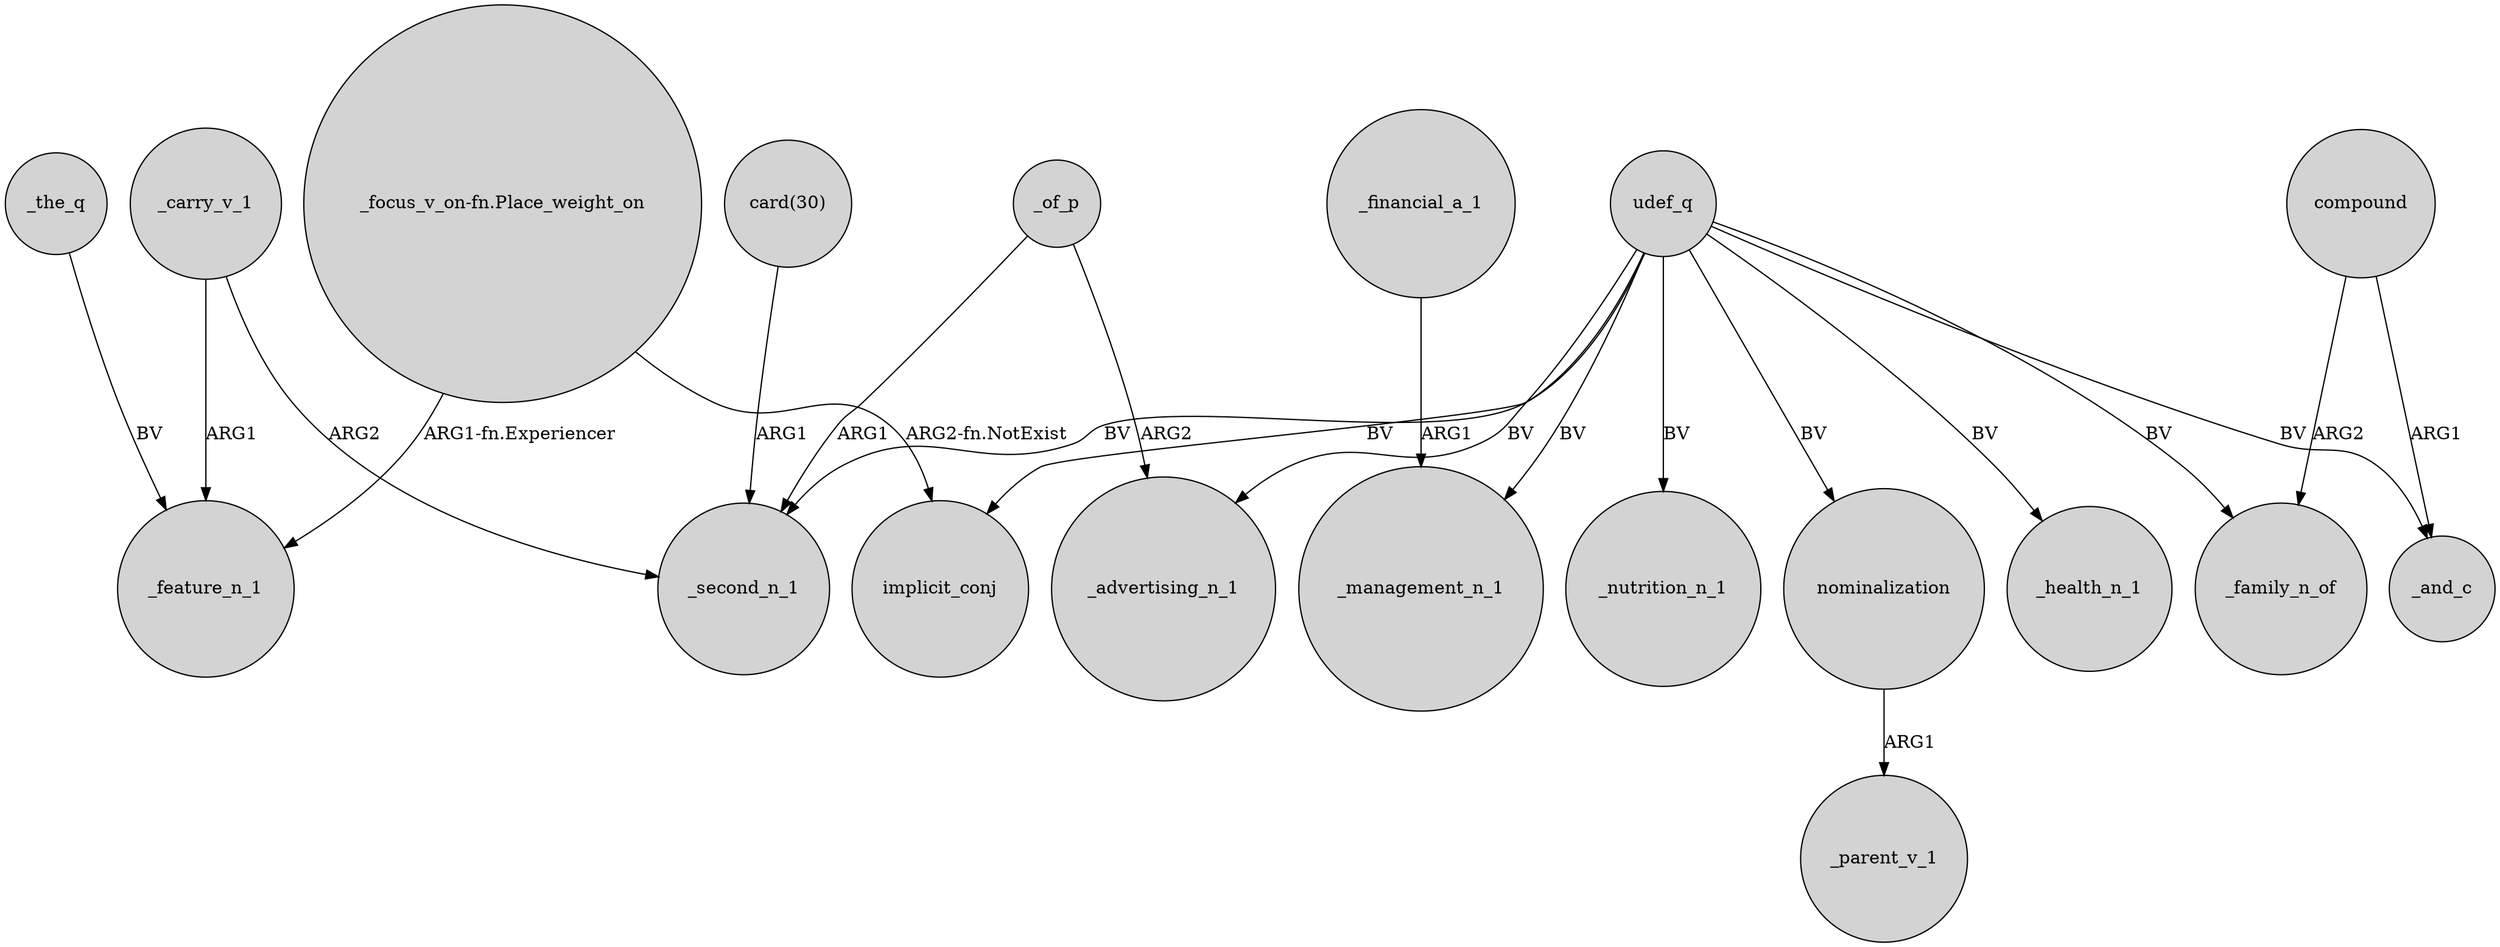 digraph {
	node [shape=circle style=filled]
	"_focus_v_on-fn.Place_weight_on" -> implicit_conj [label="ARG2-fn.NotExist"]
	_financial_a_1 -> _management_n_1 [label=ARG1]
	_of_p -> _second_n_1 [label=ARG1]
	compound -> _family_n_of [label=ARG2]
	udef_q -> _nutrition_n_1 [label=BV]
	udef_q -> _management_n_1 [label=BV]
	udef_q -> implicit_conj [label=BV]
	"card(30)" -> _second_n_1 [label=ARG1]
	_carry_v_1 -> _second_n_1 [label=ARG2]
	udef_q -> _advertising_n_1 [label=BV]
	nominalization -> _parent_v_1 [label=ARG1]
	_carry_v_1 -> _feature_n_1 [label=ARG1]
	udef_q -> _second_n_1 [label=BV]
	udef_q -> _health_n_1 [label=BV]
	compound -> _and_c [label=ARG1]
	udef_q -> nominalization [label=BV]
	udef_q -> _family_n_of [label=BV]
	_of_p -> _advertising_n_1 [label=ARG2]
	udef_q -> _and_c [label=BV]
	_the_q -> _feature_n_1 [label=BV]
	"_focus_v_on-fn.Place_weight_on" -> _feature_n_1 [label="ARG1-fn.Experiencer"]
}
